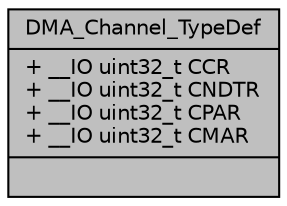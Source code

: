 digraph "DMA_Channel_TypeDef"
{
 // LATEX_PDF_SIZE
  edge [fontname="Helvetica",fontsize="10",labelfontname="Helvetica",labelfontsize="10"];
  node [fontname="Helvetica",fontsize="10",shape=record];
  Node1 [label="{DMA_Channel_TypeDef\n|+ __IO uint32_t CCR\l+ __IO uint32_t CNDTR\l+ __IO uint32_t CPAR\l+ __IO uint32_t CMAR\l|}",height=0.2,width=0.4,color="black", fillcolor="grey75", style="filled", fontcolor="black",tooltip="DMA Controller."];
}
